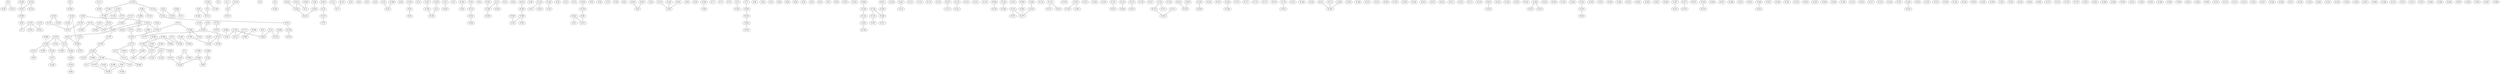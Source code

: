 graph G {
    "N-0";
    "N-1";
    "N-2";
    "N-3";
    "N-4";
    "N-5";
    "N-6";
    "N-7";
    "N-8";
    "N-9";
    "N-10";
    "N-11";
    "N-12";
    "N-13";
    "N-14";
    "N-15";
    "N-16";
    "N-17";
    "N-18";
    "N-19";
    "N-20";
    "N-21";
    "N-22";
    "N-23";
    "N-24";
    "N-25";
    "N-26";
    "N-27";
    "N-28";
    "N-29";
    "N-30";
    "N-31";
    "N-32";
    "N-33";
    "N-34";
    "N-35";
    "N-36";
    "N-37";
    "N-38";
    "N-39";
    "N-40";
    "N-41";
    "N-42";
    "N-43";
    "N-44";
    "N-45";
    "N-46";
    "N-47";
    "N-48";
    "N-49";
    "N-50";
    "N-51";
    "N-52";
    "N-53";
    "N-54";
    "N-55";
    "N-56";
    "N-57";
    "N-58";
    "N-59";
    "N-60";
    "N-61";
    "N-62";
    "N-63";
    "N-64";
    "N-65";
    "N-66";
    "N-67";
    "N-68";
    "N-69";
    "N-70";
    "N-71";
    "N-72";
    "N-73";
    "N-74";
    "N-75";
    "N-76";
    "N-77";
    "N-78";
    "N-79";
    "N-80";
    "N-81";
    "N-82";
    "N-83";
    "N-84";
    "N-85";
    "N-86";
    "N-87";
    "N-88";
    "N-89";
    "N-90";
    "N-91";
    "N-92";
    "N-93";
    "N-94";
    "N-95";
    "N-96";
    "N-97";
    "N-98";
    "N-99";
    "N-100";
    "N-101";
    "N-102";
    "N-103";
    "N-104";
    "N-105";
    "N-106";
    "N-107";
    "N-108";
    "N-109";
    "N-110";
    "N-111";
    "N-112";
    "N-113";
    "N-114";
    "N-115";
    "N-116";
    "N-117";
    "N-118";
    "N-119";
    "N-120";
    "N-121";
    "N-122";
    "N-123";
    "N-124";
    "N-125";
    "N-126";
    "N-127";
    "N-128";
    "N-129";
    "N-130";
    "N-131";
    "N-132";
    "N-133";
    "N-134";
    "N-135";
    "N-136";
    "N-137";
    "N-138";
    "N-139";
    "N-140";
    "N-141";
    "N-142";
    "N-143";
    "N-144";
    "N-145";
    "N-146";
    "N-147";
    "N-148";
    "N-149";
    "N-150";
    "N-151";
    "N-152";
    "N-153";
    "N-154";
    "N-155";
    "N-156";
    "N-157";
    "N-158";
    "N-159";
    "N-160";
    "N-161";
    "N-162";
    "N-163";
    "N-164";
    "N-165";
    "N-166";
    "N-167";
    "N-168";
    "N-169";
    "N-170";
    "N-171";
    "N-172";
    "N-173";
    "N-174";
    "N-175";
    "N-176";
    "N-177";
    "N-178";
    "N-179";
    "N-180";
    "N-181";
    "N-182";
    "N-183";
    "N-184";
    "N-185";
    "N-186";
    "N-187";
    "N-188";
    "N-189";
    "N-190";
    "N-191";
    "N-192";
    "N-193";
    "N-194";
    "N-195";
    "N-196";
    "N-197";
    "N-198";
    "N-199";
    "N-200";
    "N-201";
    "N-202";
    "N-203";
    "N-204";
    "N-205";
    "N-206";
    "N-207";
    "N-208";
    "N-209";
    "N-210";
    "N-211";
    "N-212";
    "N-213";
    "N-214";
    "N-215";
    "N-216";
    "N-217";
    "N-218";
    "N-219";
    "N-220";
    "N-221";
    "N-222";
    "N-223";
    "N-224";
    "N-225";
    "N-226";
    "N-227";
    "N-228";
    "N-229";
    "N-230";
    "N-231";
    "N-232";
    "N-233";
    "N-234";
    "N-235";
    "N-236";
    "N-237";
    "N-238";
    "N-239";
    "N-240";
    "N-241";
    "N-242";
    "N-243";
    "N-244";
    "N-245";
    "N-246";
    "N-247";
    "N-248";
    "N-249";
    "N-250";
    "N-251";
    "N-252";
    "N-253";
    "N-254";
    "N-255";
    "N-256";
    "N-257";
    "N-258";
    "N-259";
    "N-260";
    "N-261";
    "N-262";
    "N-263";
    "N-264";
    "N-265";
    "N-266";
    "N-267";
    "N-268";
    "N-269";
    "N-270";
    "N-271";
    "N-272";
    "N-273";
    "N-274";
    "N-275";
    "N-276";
    "N-277";
    "N-278";
    "N-279";
    "N-280";
    "N-281";
    "N-282";
    "N-283";
    "N-284";
    "N-285";
    "N-286";
    "N-287";
    "N-288";
    "N-289";
    "N-290";
    "N-291";
    "N-292";
    "N-293";
    "N-294";
    "N-295";
    "N-296";
    "N-297";
    "N-298";
    "N-299";
    "N-300";
    "N-301";
    "N-302";
    "N-303";
    "N-304";
    "N-305";
    "N-306";
    "N-307";
    "N-308";
    "N-309";
    "N-310";
    "N-311";
    "N-312";
    "N-313";
    "N-314";
    "N-315";
    "N-316";
    "N-317";
    "N-318";
    "N-319";
    "N-320";
    "N-321";
    "N-322";
    "N-323";
    "N-324";
    "N-325";
    "N-326";
    "N-327";
    "N-328";
    "N-329";
    "N-330";
    "N-331";
    "N-332";
    "N-333";
    "N-334";
    "N-335";
    "N-336";
    "N-337";
    "N-338";
    "N-339";
    "N-340";
    "N-341";
    "N-342";
    "N-343";
    "N-344";
    "N-345";
    "N-346";
    "N-347";
    "N-348";
    "N-349";
    "N-350";
    "N-351";
    "N-352";
    "N-353";
    "N-354";
    "N-355";
    "N-356";
    "N-357";
    "N-358";
    "N-359";
    "N-360";
    "N-361";
    "N-362";
    "N-363";
    "N-364";
    "N-365";
    "N-366";
    "N-367";
    "N-368";
    "N-369";
    "N-370";
    "N-371";
    "N-372";
    "N-373";
    "N-374";
    "N-375";
    "N-376";
    "N-377";
    "N-378";
    "N-379";
    "N-380";
    "N-381";
    "N-382";
    "N-383";
    "N-384";
    "N-385";
    "N-386";
    "N-387";
    "N-388";
    "N-389";
    "N-390";
    "N-391";
    "N-392";
    "N-393";
    "N-394";
    "N-395";
    "N-396";
    "N-397";
    "N-398";
    "N-399";
    "N-400";
    "N-401";
    "N-402";
    "N-403";
    "N-404";
    "N-405";
    "N-406";
    "N-407";
    "N-408";
    "N-409";
    "N-410";
    "N-411";
    "N-412";
    "N-413";
    "N-414";
    "N-415";
    "N-416";
    "N-417";
    "N-418";
    "N-419";
    "N-420";
    "N-421";
    "N-422";
    "N-423";
    "N-424";
    "N-425";
    "N-426";
    "N-427";
    "N-428";
    "N-429";
    "N-430";
    "N-431";
    "N-432";
    "N-433";
    "N-434";
    "N-435";
    "N-436";
    "N-437";
    "N-438";
    "N-439";
    "N-440";
    "N-441";
    "N-442";
    "N-443";
    "N-444";
    "N-445";
    "N-446";
    "N-447";
    "N-448";
    "N-449";
    "N-450";
    "N-451";
    "N-452";
    "N-453";
    "N-454";
    "N-455";
    "N-456";
    "N-457";
    "N-458";
    "N-459";
    "N-460";
    "N-461";
    "N-462";
    "N-463";
    "N-464";
    "N-465";
    "N-466";
    "N-467";
    "N-468";
    "N-469";
    "N-470";
    "N-471";
    "N-472";
    "N-473";
    "N-474";
    "N-475";
    "N-476";
    "N-477";
    "N-478";
    "N-479";
    "N-480";
    "N-481";
    "N-482";
    "N-483";
    "N-484";
    "N-485";
    "N-486";
    "N-487";
    "N-488";
    "N-489";
    "N-490";
    "N-491";
    "N-492";
    "N-493";
    "N-494";
    "N-495";
    "N-496";
    "N-497";
    "N-498";
    "N-499";
    "N-0" -- "N-90";
    "N-0" -- "N-212";
    "N-2" -- "N-420";
    "N-4" -- "N-311";
    "N-6" -- "N-417";
    "N-7" -- "N-394";
    "N-7" -- "N-422";
    "N-9" -- "N-403";
    "N-10" -- "N-294";
    "N-10" -- "N-193";
    "N-11" -- "N-6";
    "N-13" -- "N-132";
    "N-13" -- "N-483";
    "N-14" -- "N-347";
    "N-16" -- "N-395";
    "N-16" -- "N-209";
    "N-23" -- "N-112";
    "N-24" -- "N-322";
    "N-24" -- "N-164";
    "N-25" -- "N-34";
    "N-27" -- "N-436";
    "N-29" -- "N-1";
    "N-32" -- "N-183";
    "N-33" -- "N-355";
    "N-36" -- "N-85";
    "N-39" -- "N-175";
    "N-41" -- "N-444";
    "N-41" -- "N-160";
    "N-50" -- "N-30";
    "N-58" -- "N-402";
    "N-60" -- "N-345";
    "N-61" -- "N-483";
    "N-67" -- "N-228";
    "N-67" -- "N-311";
    "N-72" -- "N-229";
    "N-75" -- "N-263";
    "N-76" -- "N-249";
    "N-77" -- "N-409";
    "N-78" -- "N-276";
    "N-81" -- "N-448";
    "N-81" -- "N-336";
    "N-91" -- "N-333";
    "N-91" -- "N-144";
    "N-96" -- "N-496";
    "N-96" -- "N-103";
    "N-98" -- "N-413";
    "N-101" -- "N-17";
    "N-104" -- "N-142";
    "N-105" -- "N-372";
    "N-105" -- "N-185";
    "N-106" -- "N-48";
    "N-107" -- "N-238";
    "N-107" -- "N-430";
    "N-108" -- "N-136";
    "N-108" -- "N-400";
    "N-111" -- "N-478";
    "N-112" -- "N-298";
    "N-118" -- "N-321";
    "N-120" -- "N-453";
    "N-120" -- "N-47";
    "N-122" -- "N-483";
    "N-122" -- "N-131";
    "N-122" -- "N-26";
    "N-125" -- "N-65";
    "N-127" -- "N-442";
    "N-128" -- "N-319";
    "N-128" -- "N-456";
    "N-128" -- "N-218";
    "N-129" -- "N-348";
    "N-133" -- "N-477";
    "N-133" -- "N-397";
    "N-135" -- "N-476";
    "N-136" -- "N-467";
    "N-137" -- "N-415";
    "N-137" -- "N-277";
    "N-138" -- "N-98";
    "N-142" -- "N-421";
    "N-145" -- "N-226";
    "N-148" -- "N-51";
    "N-148" -- "N-3";
    "N-148" -- "N-275";
    "N-149" -- "N-449";
    "N-149" -- "N-206";
    "N-149" -- "N-271";
    "N-151" -- "N-227";
    "N-152" -- "N-266";
    "N-153" -- "N-241";
    "N-155" -- "N-19";
    "N-155" -- "N-265";
    "N-159" -- "N-356";
    "N-159" -- "N-234";
    "N-160" -- "N-450";
    "N-161" -- "N-373";
    "N-161" -- "N-315";
    "N-165" -- "N-459";
    "N-169" -- "N-345";
    "N-174" -- "N-23";
    "N-174" -- "N-471";
    "N-175" -- "N-204";
    "N-177" -- "N-466";
    "N-177" -- "N-131";
    "N-178" -- "N-265";
    "N-178" -- "N-35";
    "N-179" -- "N-431";
    "N-180" -- "N-436";
    "N-180" -- "N-455";
    "N-186" -- "N-295";
    "N-187" -- "N-340";
    "N-193" -- "N-276";
    "N-194" -- "N-84";
    "N-199" -- "N-430";
    "N-202" -- "N-4";
    "N-202" -- "N-158";
    "N-203" -- "N-155";
    "N-203" -- "N-251";
    "N-204" -- "N-256";
    "N-205" -- "N-242";
    "N-206" -- "N-95";
    "N-208" -- "N-69";
    "N-209" -- "N-342";
    "N-213" -- "N-243";
    "N-216" -- "N-163";
    "N-218" -- "N-72";
    "N-220" -- "N-302";
    "N-222" -- "N-413";
    "N-222" -- "N-54";
    "N-230" -- "N-19";
    "N-231" -- "N-249";
    "N-231" -- "N-16";
    "N-234" -- "N-322";
    "N-235" -- "N-484";
    "N-235" -- "N-140";
    "N-237" -- "N-117";
    "N-242" -- "N-214";
    "N-244" -- "N-168";
    "N-248" -- "N-341";
    "N-249" -- "N-357";
    "N-250" -- "N-45";
    "N-251" -- "N-285";
    "N-251" -- "N-240";
    "N-251" -- "N-193";
    "N-252" -- "N-475";
    "N-253" -- "N-352";
    "N-254" -- "N-424";
    "N-259" -- "N-281";
    "N-269" -- "N-85";
    "N-269" -- "N-226";
    "N-270" -- "N-457";
    "N-270" -- "N-221";
    "N-270" -- "N-1";
    "N-271" -- "N-190";
    "N-271" -- "N-333";
    "N-273" -- "N-376";
    "N-275" -- "N-448";
    "N-276" -- "N-174";
    "N-278" -- "N-35";
    "N-278" -- "N-280";
    "N-278" -- "N-362";
    "N-280" -- "N-231";
    "N-280" -- "N-370";
    "N-281" -- "N-477";
    "N-282" -- "N-247";
    "N-282" -- "N-233";
    "N-283" -- "N-38";
    "N-284" -- "N-280";
    "N-284" -- "N-42";
    "N-285" -- "N-377";
    "N-289" -- "N-128";
    "N-290" -- "N-45";
    "N-290" -- "N-493";
    "N-292" -- "N-271";
    "N-294" -- "N-323";
    "N-294" -- "N-199";
    "N-295" -- "N-148";
    "N-295" -- "N-499";
    "N-295" -- "N-192";
    "N-296" -- "N-423";
    "N-299" -- "N-36";
    "N-307" -- "N-272";
    "N-310" -- "N-6";
    "N-312" -- "N-340";
    "N-314" -- "N-17";
    "N-315" -- "N-243";
    "N-319" -- "N-87";
    "N-320" -- "N-279";
    "N-322" -- "N-351";
    "N-326" -- "N-65";
    "N-328" -- "N-435";
    "N-329" -- "N-138";
    "N-331" -- "N-12";
    "N-331" -- "N-242";
    "N-332" -- "N-341";
    "N-332" -- "N-124";
    "N-334" -- "N-50";
    "N-338" -- "N-325";
    "N-341" -- "N-349";
    "N-342" -- "N-194";
    "N-343" -- "N-249";
    "N-343" -- "N-230";
    "N-345" -- "N-26";
    "N-345" -- "N-377";
    "N-347" -- "N-70";
    "N-349" -- "N-29";
    "N-351" -- "N-338";
    "N-352" -- "N-183";
    "N-353" -- "N-362";
    "N-354" -- "N-278";
    "N-356" -- "N-354";
    "N-360" -- "N-430";
    "N-364" -- "N-290";
    "N-366" -- "N-448";
    "N-367" -- "N-160";
    "N-370" -- "N-186";
    "N-372" -- "N-19";
    "N-375" -- "N-16";
    "N-375" -- "N-143";
    "N-375" -- "N-128";
    "N-380" -- "N-269";
    "N-383" -- "N-400";
    "N-384" -- "N-126";
    "N-385" -- "N-149";
    "N-386" -- "N-34";
    "N-387" -- "N-163";
    "N-400" -- "N-411";
    "N-401" -- "N-65";
    "N-402" -- "N-214";
    "N-405" -- "N-63";
    "N-407" -- "N-14";
    "N-409" -- "N-254";
    "N-416" -- "N-364";
    "N-419" -- "N-448";
    "N-421" -- "N-150";
    "N-422" -- "N-226";
    "N-424" -- "N-426";
    "N-432" -- "N-193";
    "N-433" -- "N-477";
    "N-434" -- "N-32";
    "N-442" -- "N-35";
    "N-446" -- "N-340";
    "N-447" -- "N-63";
    "N-449" -- "N-145";
    "N-451" -- "N-383";
    "N-452" -- "N-354";
    "N-452" -- "N-79";
    "N-452" -- "N-154";
    "N-460" -- "N-112";
    "N-462" -- "N-12";
    "N-463" -- "N-104";
    "N-464" -- "N-15";
    "N-464" -- "N-164";
    "N-465" -- "N-26";
    "N-471" -- "N-95";
    "N-473" -- "N-221";
    "N-475" -- "N-443";
    "N-476" -- "N-107";
    "N-478" -- "N-354";
    "N-481" -- "N-110";
    "N-488" -- "N-466";
    "N-490" -- "N-132";
    "N-491" -- "N-271";
    "N-492" -- "N-433";
    "N-495" -- "N-480";
    "N-495" -- "N-436";
    "N-495" -- "N-149";
    "N-496" -- "N-284";
}
